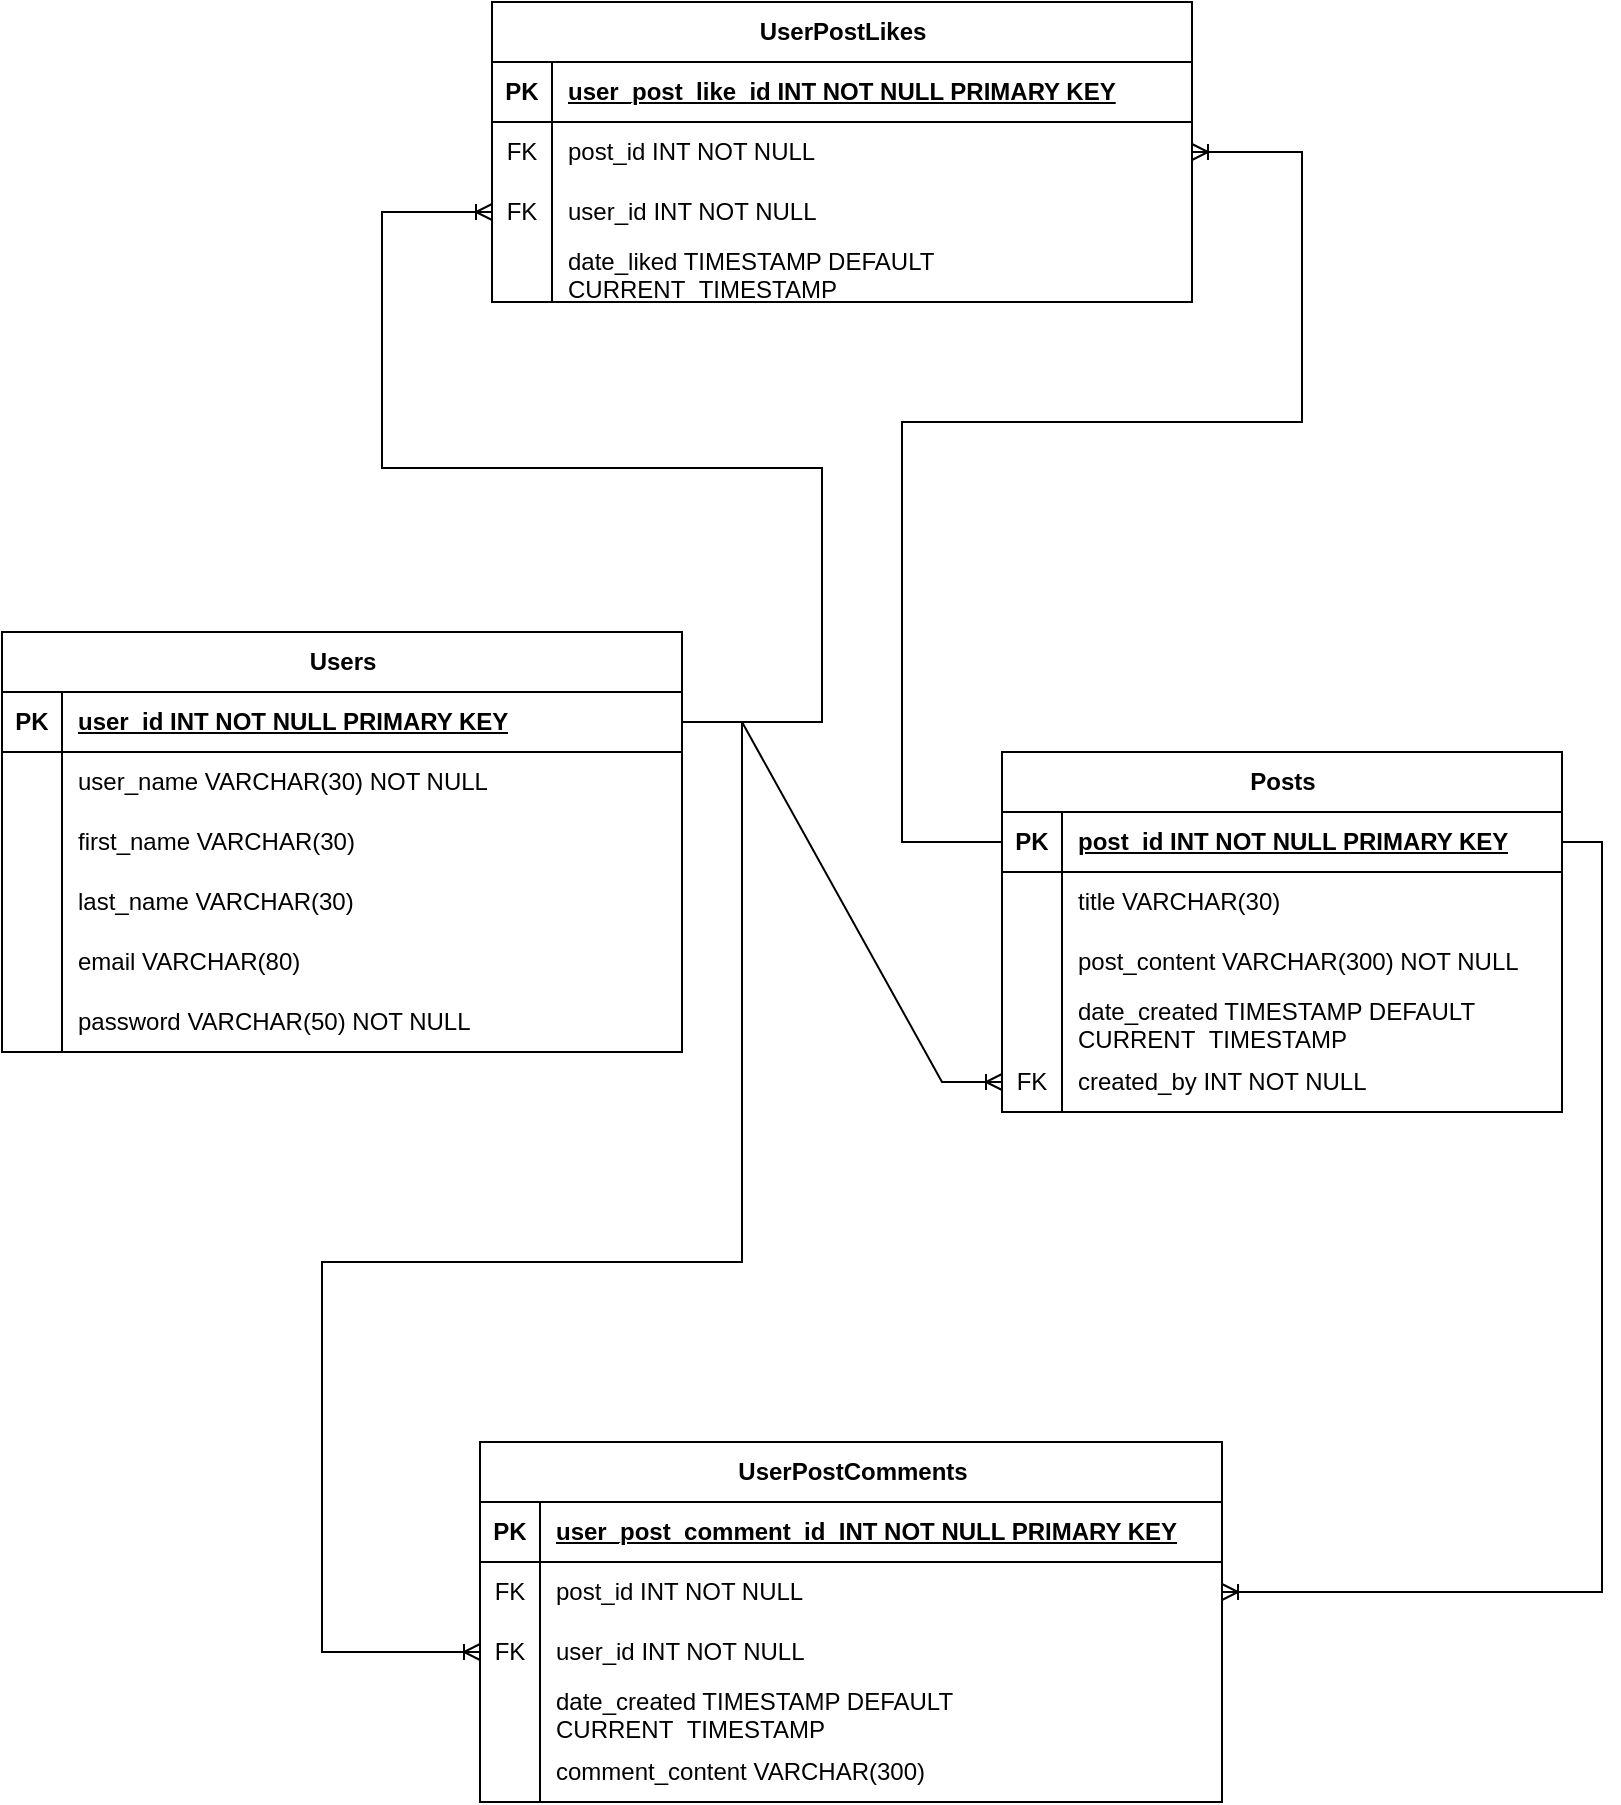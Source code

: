 <mxfile>
    <diagram name="Page-1" id="pibEjKhPcaX6O0pN79ag">
        <mxGraphModel dx="1780" dy="852" grid="1" gridSize="10" guides="1" tooltips="1" connect="1" arrows="1" fold="1" page="1" pageScale="1" pageWidth="827" pageHeight="1169" math="0" shadow="0">
            <root>
                <mxCell id="0"/>
                <mxCell id="1" parent="0"/>
                <mxCell id="at0uj0Hub4ulrattpFcq-1" value="Users" style="shape=table;startSize=30;container=1;collapsible=1;childLayout=tableLayout;fixedRows=1;rowLines=0;fontStyle=1;align=center;resizeLast=1;html=1;" parent="1" vertex="1">
                    <mxGeometry x="10" y="435" width="340" height="210" as="geometry"/>
                </mxCell>
                <mxCell id="at0uj0Hub4ulrattpFcq-2" value="" style="shape=tableRow;horizontal=0;startSize=0;swimlaneHead=0;swimlaneBody=0;fillColor=none;collapsible=0;dropTarget=0;points=[[0,0.5],[1,0.5]];portConstraint=eastwest;top=0;left=0;right=0;bottom=1;" parent="at0uj0Hub4ulrattpFcq-1" vertex="1">
                    <mxGeometry y="30" width="340" height="30" as="geometry"/>
                </mxCell>
                <mxCell id="at0uj0Hub4ulrattpFcq-3" value="PK" style="shape=partialRectangle;connectable=0;fillColor=none;top=0;left=0;bottom=0;right=0;fontStyle=1;overflow=hidden;whiteSpace=wrap;html=1;" parent="at0uj0Hub4ulrattpFcq-2" vertex="1">
                    <mxGeometry width="30" height="30" as="geometry">
                        <mxRectangle width="30" height="30" as="alternateBounds"/>
                    </mxGeometry>
                </mxCell>
                <mxCell id="at0uj0Hub4ulrattpFcq-4" value="user_id INT NOT NULL PRIMARY KEY" style="shape=partialRectangle;connectable=0;fillColor=none;top=0;left=0;bottom=0;right=0;align=left;spacingLeft=6;fontStyle=5;overflow=hidden;whiteSpace=wrap;html=1;" parent="at0uj0Hub4ulrattpFcq-2" vertex="1">
                    <mxGeometry x="30" width="310" height="30" as="geometry">
                        <mxRectangle width="310" height="30" as="alternateBounds"/>
                    </mxGeometry>
                </mxCell>
                <mxCell id="at0uj0Hub4ulrattpFcq-5" value="" style="shape=tableRow;horizontal=0;startSize=0;swimlaneHead=0;swimlaneBody=0;fillColor=none;collapsible=0;dropTarget=0;points=[[0,0.5],[1,0.5]];portConstraint=eastwest;top=0;left=0;right=0;bottom=0;" parent="at0uj0Hub4ulrattpFcq-1" vertex="1">
                    <mxGeometry y="60" width="340" height="30" as="geometry"/>
                </mxCell>
                <mxCell id="at0uj0Hub4ulrattpFcq-6" value="" style="shape=partialRectangle;connectable=0;fillColor=none;top=0;left=0;bottom=0;right=0;editable=1;overflow=hidden;whiteSpace=wrap;html=1;" parent="at0uj0Hub4ulrattpFcq-5" vertex="1">
                    <mxGeometry width="30" height="30" as="geometry">
                        <mxRectangle width="30" height="30" as="alternateBounds"/>
                    </mxGeometry>
                </mxCell>
                <mxCell id="at0uj0Hub4ulrattpFcq-7" value="user_name VARCHAR(30) NOT NULL" style="shape=partialRectangle;connectable=0;fillColor=none;top=0;left=0;bottom=0;right=0;align=left;spacingLeft=6;overflow=hidden;whiteSpace=wrap;html=1;" parent="at0uj0Hub4ulrattpFcq-5" vertex="1">
                    <mxGeometry x="30" width="310" height="30" as="geometry">
                        <mxRectangle width="310" height="30" as="alternateBounds"/>
                    </mxGeometry>
                </mxCell>
                <mxCell id="at0uj0Hub4ulrattpFcq-8" value="" style="shape=tableRow;horizontal=0;startSize=0;swimlaneHead=0;swimlaneBody=0;fillColor=none;collapsible=0;dropTarget=0;points=[[0,0.5],[1,0.5]];portConstraint=eastwest;top=0;left=0;right=0;bottom=0;" parent="at0uj0Hub4ulrattpFcq-1" vertex="1">
                    <mxGeometry y="90" width="340" height="30" as="geometry"/>
                </mxCell>
                <mxCell id="at0uj0Hub4ulrattpFcq-9" value="" style="shape=partialRectangle;connectable=0;fillColor=none;top=0;left=0;bottom=0;right=0;editable=1;overflow=hidden;whiteSpace=wrap;html=1;" parent="at0uj0Hub4ulrattpFcq-8" vertex="1">
                    <mxGeometry width="30" height="30" as="geometry">
                        <mxRectangle width="30" height="30" as="alternateBounds"/>
                    </mxGeometry>
                </mxCell>
                <mxCell id="at0uj0Hub4ulrattpFcq-10" value="first_name VARCHAR(30)" style="shape=partialRectangle;connectable=0;fillColor=none;top=0;left=0;bottom=0;right=0;align=left;spacingLeft=6;overflow=hidden;whiteSpace=wrap;html=1;" parent="at0uj0Hub4ulrattpFcq-8" vertex="1">
                    <mxGeometry x="30" width="310" height="30" as="geometry">
                        <mxRectangle width="310" height="30" as="alternateBounds"/>
                    </mxGeometry>
                </mxCell>
                <mxCell id="at0uj0Hub4ulrattpFcq-11" value="" style="shape=tableRow;horizontal=0;startSize=0;swimlaneHead=0;swimlaneBody=0;fillColor=none;collapsible=0;dropTarget=0;points=[[0,0.5],[1,0.5]];portConstraint=eastwest;top=0;left=0;right=0;bottom=0;" parent="at0uj0Hub4ulrattpFcq-1" vertex="1">
                    <mxGeometry y="120" width="340" height="30" as="geometry"/>
                </mxCell>
                <mxCell id="at0uj0Hub4ulrattpFcq-12" value="" style="shape=partialRectangle;connectable=0;fillColor=none;top=0;left=0;bottom=0;right=0;editable=1;overflow=hidden;whiteSpace=wrap;html=1;" parent="at0uj0Hub4ulrattpFcq-11" vertex="1">
                    <mxGeometry width="30" height="30" as="geometry">
                        <mxRectangle width="30" height="30" as="alternateBounds"/>
                    </mxGeometry>
                </mxCell>
                <mxCell id="at0uj0Hub4ulrattpFcq-13" value="last_name VARCHAR(30)" style="shape=partialRectangle;connectable=0;fillColor=none;top=0;left=0;bottom=0;right=0;align=left;spacingLeft=6;overflow=hidden;whiteSpace=wrap;html=1;" parent="at0uj0Hub4ulrattpFcq-11" vertex="1">
                    <mxGeometry x="30" width="310" height="30" as="geometry">
                        <mxRectangle width="310" height="30" as="alternateBounds"/>
                    </mxGeometry>
                </mxCell>
                <mxCell id="at0uj0Hub4ulrattpFcq-14" value="" style="shape=tableRow;horizontal=0;startSize=0;swimlaneHead=0;swimlaneBody=0;fillColor=none;collapsible=0;dropTarget=0;points=[[0,0.5],[1,0.5]];portConstraint=eastwest;top=0;left=0;right=0;bottom=0;" parent="at0uj0Hub4ulrattpFcq-1" vertex="1">
                    <mxGeometry y="150" width="340" height="30" as="geometry"/>
                </mxCell>
                <mxCell id="at0uj0Hub4ulrattpFcq-15" value="" style="shape=partialRectangle;connectable=0;fillColor=none;top=0;left=0;bottom=0;right=0;editable=1;overflow=hidden;whiteSpace=wrap;html=1;" parent="at0uj0Hub4ulrattpFcq-14" vertex="1">
                    <mxGeometry width="30" height="30" as="geometry">
                        <mxRectangle width="30" height="30" as="alternateBounds"/>
                    </mxGeometry>
                </mxCell>
                <mxCell id="at0uj0Hub4ulrattpFcq-16" value="email VARCHAR(80)" style="shape=partialRectangle;connectable=0;fillColor=none;top=0;left=0;bottom=0;right=0;align=left;spacingLeft=6;overflow=hidden;whiteSpace=wrap;html=1;" parent="at0uj0Hub4ulrattpFcq-14" vertex="1">
                    <mxGeometry x="30" width="310" height="30" as="geometry">
                        <mxRectangle width="310" height="30" as="alternateBounds"/>
                    </mxGeometry>
                </mxCell>
                <mxCell id="at0uj0Hub4ulrattpFcq-17" value="" style="shape=tableRow;horizontal=0;startSize=0;swimlaneHead=0;swimlaneBody=0;fillColor=none;collapsible=0;dropTarget=0;points=[[0,0.5],[1,0.5]];portConstraint=eastwest;top=0;left=0;right=0;bottom=0;" parent="at0uj0Hub4ulrattpFcq-1" vertex="1">
                    <mxGeometry y="180" width="340" height="30" as="geometry"/>
                </mxCell>
                <mxCell id="at0uj0Hub4ulrattpFcq-18" value="" style="shape=partialRectangle;connectable=0;fillColor=none;top=0;left=0;bottom=0;right=0;editable=1;overflow=hidden;whiteSpace=wrap;html=1;" parent="at0uj0Hub4ulrattpFcq-17" vertex="1">
                    <mxGeometry width="30" height="30" as="geometry">
                        <mxRectangle width="30" height="30" as="alternateBounds"/>
                    </mxGeometry>
                </mxCell>
                <mxCell id="at0uj0Hub4ulrattpFcq-19" value="password VARCHAR(50) NOT NULL" style="shape=partialRectangle;connectable=0;fillColor=none;top=0;left=0;bottom=0;right=0;align=left;spacingLeft=6;overflow=hidden;whiteSpace=wrap;html=1;" parent="at0uj0Hub4ulrattpFcq-17" vertex="1">
                    <mxGeometry x="30" width="310" height="30" as="geometry">
                        <mxRectangle width="310" height="30" as="alternateBounds"/>
                    </mxGeometry>
                </mxCell>
                <mxCell id="at0uj0Hub4ulrattpFcq-20" value="Posts" style="shape=table;startSize=30;container=1;collapsible=1;childLayout=tableLayout;fixedRows=1;rowLines=0;fontStyle=1;align=center;resizeLast=1;html=1;" parent="1" vertex="1">
                    <mxGeometry x="510" y="495" width="280" height="180" as="geometry"/>
                </mxCell>
                <mxCell id="at0uj0Hub4ulrattpFcq-21" value="" style="shape=tableRow;horizontal=0;startSize=0;swimlaneHead=0;swimlaneBody=0;fillColor=none;collapsible=0;dropTarget=0;points=[[0,0.5],[1,0.5]];portConstraint=eastwest;top=0;left=0;right=0;bottom=1;" parent="at0uj0Hub4ulrattpFcq-20" vertex="1">
                    <mxGeometry y="30" width="280" height="30" as="geometry"/>
                </mxCell>
                <mxCell id="at0uj0Hub4ulrattpFcq-22" value="PK" style="shape=partialRectangle;connectable=0;fillColor=none;top=0;left=0;bottom=0;right=0;fontStyle=1;overflow=hidden;whiteSpace=wrap;html=1;" parent="at0uj0Hub4ulrattpFcq-21" vertex="1">
                    <mxGeometry width="30" height="30" as="geometry">
                        <mxRectangle width="30" height="30" as="alternateBounds"/>
                    </mxGeometry>
                </mxCell>
                <mxCell id="at0uj0Hub4ulrattpFcq-23" value="post_id INT NOT NULL PRIMARY KEY" style="shape=partialRectangle;connectable=0;fillColor=none;top=0;left=0;bottom=0;right=0;align=left;spacingLeft=6;fontStyle=5;overflow=hidden;whiteSpace=wrap;html=1;" parent="at0uj0Hub4ulrattpFcq-21" vertex="1">
                    <mxGeometry x="30" width="250" height="30" as="geometry">
                        <mxRectangle width="250" height="30" as="alternateBounds"/>
                    </mxGeometry>
                </mxCell>
                <mxCell id="at0uj0Hub4ulrattpFcq-24" value="" style="shape=tableRow;horizontal=0;startSize=0;swimlaneHead=0;swimlaneBody=0;fillColor=none;collapsible=0;dropTarget=0;points=[[0,0.5],[1,0.5]];portConstraint=eastwest;top=0;left=0;right=0;bottom=0;" parent="at0uj0Hub4ulrattpFcq-20" vertex="1">
                    <mxGeometry y="60" width="280" height="30" as="geometry"/>
                </mxCell>
                <mxCell id="at0uj0Hub4ulrattpFcq-25" value="" style="shape=partialRectangle;connectable=0;fillColor=none;top=0;left=0;bottom=0;right=0;editable=1;overflow=hidden;whiteSpace=wrap;html=1;" parent="at0uj0Hub4ulrattpFcq-24" vertex="1">
                    <mxGeometry width="30" height="30" as="geometry">
                        <mxRectangle width="30" height="30" as="alternateBounds"/>
                    </mxGeometry>
                </mxCell>
                <mxCell id="at0uj0Hub4ulrattpFcq-26" value="title VARCHAR(30)" style="shape=partialRectangle;connectable=0;fillColor=none;top=0;left=0;bottom=0;right=0;align=left;spacingLeft=6;overflow=hidden;whiteSpace=wrap;html=1;" parent="at0uj0Hub4ulrattpFcq-24" vertex="1">
                    <mxGeometry x="30" width="250" height="30" as="geometry">
                        <mxRectangle width="250" height="30" as="alternateBounds"/>
                    </mxGeometry>
                </mxCell>
                <mxCell id="at0uj0Hub4ulrattpFcq-27" value="" style="shape=tableRow;horizontal=0;startSize=0;swimlaneHead=0;swimlaneBody=0;fillColor=none;collapsible=0;dropTarget=0;points=[[0,0.5],[1,0.5]];portConstraint=eastwest;top=0;left=0;right=0;bottom=0;" parent="at0uj0Hub4ulrattpFcq-20" vertex="1">
                    <mxGeometry y="90" width="280" height="30" as="geometry"/>
                </mxCell>
                <mxCell id="at0uj0Hub4ulrattpFcq-28" value="" style="shape=partialRectangle;connectable=0;fillColor=none;top=0;left=0;bottom=0;right=0;editable=1;overflow=hidden;whiteSpace=wrap;html=1;" parent="at0uj0Hub4ulrattpFcq-27" vertex="1">
                    <mxGeometry width="30" height="30" as="geometry">
                        <mxRectangle width="30" height="30" as="alternateBounds"/>
                    </mxGeometry>
                </mxCell>
                <mxCell id="at0uj0Hub4ulrattpFcq-29" value="post_content VARCHAR(300) NOT NULL" style="shape=partialRectangle;connectable=0;fillColor=none;top=0;left=0;bottom=0;right=0;align=left;spacingLeft=6;overflow=hidden;whiteSpace=wrap;html=1;" parent="at0uj0Hub4ulrattpFcq-27" vertex="1">
                    <mxGeometry x="30" width="250" height="30" as="geometry">
                        <mxRectangle width="250" height="30" as="alternateBounds"/>
                    </mxGeometry>
                </mxCell>
                <mxCell id="at0uj0Hub4ulrattpFcq-30" value="" style="shape=tableRow;horizontal=0;startSize=0;swimlaneHead=0;swimlaneBody=0;fillColor=none;collapsible=0;dropTarget=0;points=[[0,0.5],[1,0.5]];portConstraint=eastwest;top=0;left=0;right=0;bottom=0;" parent="at0uj0Hub4ulrattpFcq-20" vertex="1">
                    <mxGeometry y="120" width="280" height="30" as="geometry"/>
                </mxCell>
                <mxCell id="at0uj0Hub4ulrattpFcq-31" value="" style="shape=partialRectangle;connectable=0;fillColor=none;top=0;left=0;bottom=0;right=0;editable=1;overflow=hidden;whiteSpace=wrap;html=1;" parent="at0uj0Hub4ulrattpFcq-30" vertex="1">
                    <mxGeometry width="30" height="30" as="geometry">
                        <mxRectangle width="30" height="30" as="alternateBounds"/>
                    </mxGeometry>
                </mxCell>
                <mxCell id="at0uj0Hub4ulrattpFcq-32" value="date_created TIMESTAMP DEFAULT CURRENT_TIMESTAMP" style="shape=partialRectangle;connectable=0;fillColor=none;top=0;left=0;bottom=0;right=0;align=left;spacingLeft=6;overflow=hidden;whiteSpace=wrap;html=1;" parent="at0uj0Hub4ulrattpFcq-30" vertex="1">
                    <mxGeometry x="30" width="250" height="30" as="geometry">
                        <mxRectangle width="250" height="30" as="alternateBounds"/>
                    </mxGeometry>
                </mxCell>
                <mxCell id="at0uj0Hub4ulrattpFcq-33" value="" style="shape=tableRow;horizontal=0;startSize=0;swimlaneHead=0;swimlaneBody=0;fillColor=none;collapsible=0;dropTarget=0;points=[[0,0.5],[1,0.5]];portConstraint=eastwest;top=0;left=0;right=0;bottom=0;" parent="at0uj0Hub4ulrattpFcq-20" vertex="1">
                    <mxGeometry y="150" width="280" height="30" as="geometry"/>
                </mxCell>
                <mxCell id="at0uj0Hub4ulrattpFcq-34" value="FK" style="shape=partialRectangle;connectable=0;fillColor=none;top=0;left=0;bottom=0;right=0;editable=1;overflow=hidden;whiteSpace=wrap;html=1;" parent="at0uj0Hub4ulrattpFcq-33" vertex="1">
                    <mxGeometry width="30" height="30" as="geometry">
                        <mxRectangle width="30" height="30" as="alternateBounds"/>
                    </mxGeometry>
                </mxCell>
                <mxCell id="at0uj0Hub4ulrattpFcq-35" value="created_by INT NOT NULL" style="shape=partialRectangle;connectable=0;fillColor=none;top=0;left=0;bottom=0;right=0;align=left;spacingLeft=6;overflow=hidden;whiteSpace=wrap;html=1;" parent="at0uj0Hub4ulrattpFcq-33" vertex="1">
                    <mxGeometry x="30" width="250" height="30" as="geometry">
                        <mxRectangle width="250" height="30" as="alternateBounds"/>
                    </mxGeometry>
                </mxCell>
                <mxCell id="at0uj0Hub4ulrattpFcq-36" value="UserPostLikes" style="shape=table;startSize=30;container=1;collapsible=1;childLayout=tableLayout;fixedRows=1;rowLines=0;fontStyle=1;align=center;resizeLast=1;html=1;" parent="1" vertex="1">
                    <mxGeometry x="255" y="120" width="350" height="150" as="geometry"/>
                </mxCell>
                <mxCell id="at0uj0Hub4ulrattpFcq-37" value="" style="shape=tableRow;horizontal=0;startSize=0;swimlaneHead=0;swimlaneBody=0;fillColor=none;collapsible=0;dropTarget=0;points=[[0,0.5],[1,0.5]];portConstraint=eastwest;top=0;left=0;right=0;bottom=1;" parent="at0uj0Hub4ulrattpFcq-36" vertex="1">
                    <mxGeometry y="30" width="350" height="30" as="geometry"/>
                </mxCell>
                <mxCell id="at0uj0Hub4ulrattpFcq-38" value="PK" style="shape=partialRectangle;connectable=0;fillColor=none;top=0;left=0;bottom=0;right=0;fontStyle=1;overflow=hidden;whiteSpace=wrap;html=1;" parent="at0uj0Hub4ulrattpFcq-37" vertex="1">
                    <mxGeometry width="30" height="30" as="geometry">
                        <mxRectangle width="30" height="30" as="alternateBounds"/>
                    </mxGeometry>
                </mxCell>
                <mxCell id="at0uj0Hub4ulrattpFcq-39" value="user_post_like_id INT NOT NULL PRIMARY KEY" style="shape=partialRectangle;connectable=0;fillColor=none;top=0;left=0;bottom=0;right=0;align=left;spacingLeft=6;fontStyle=5;overflow=hidden;whiteSpace=wrap;html=1;" parent="at0uj0Hub4ulrattpFcq-37" vertex="1">
                    <mxGeometry x="30" width="320" height="30" as="geometry">
                        <mxRectangle width="320" height="30" as="alternateBounds"/>
                    </mxGeometry>
                </mxCell>
                <mxCell id="at0uj0Hub4ulrattpFcq-40" value="" style="shape=tableRow;horizontal=0;startSize=0;swimlaneHead=0;swimlaneBody=0;fillColor=none;collapsible=0;dropTarget=0;points=[[0,0.5],[1,0.5]];portConstraint=eastwest;top=0;left=0;right=0;bottom=0;" parent="at0uj0Hub4ulrattpFcq-36" vertex="1">
                    <mxGeometry y="60" width="350" height="30" as="geometry"/>
                </mxCell>
                <mxCell id="at0uj0Hub4ulrattpFcq-41" value="FK" style="shape=partialRectangle;connectable=0;fillColor=none;top=0;left=0;bottom=0;right=0;editable=1;overflow=hidden;whiteSpace=wrap;html=1;" parent="at0uj0Hub4ulrattpFcq-40" vertex="1">
                    <mxGeometry width="30" height="30" as="geometry">
                        <mxRectangle width="30" height="30" as="alternateBounds"/>
                    </mxGeometry>
                </mxCell>
                <mxCell id="at0uj0Hub4ulrattpFcq-42" value="post_id INT NOT NULL" style="shape=partialRectangle;connectable=0;fillColor=none;top=0;left=0;bottom=0;right=0;align=left;spacingLeft=6;overflow=hidden;whiteSpace=wrap;html=1;" parent="at0uj0Hub4ulrattpFcq-40" vertex="1">
                    <mxGeometry x="30" width="320" height="30" as="geometry">
                        <mxRectangle width="320" height="30" as="alternateBounds"/>
                    </mxGeometry>
                </mxCell>
                <mxCell id="at0uj0Hub4ulrattpFcq-43" value="" style="shape=tableRow;horizontal=0;startSize=0;swimlaneHead=0;swimlaneBody=0;fillColor=none;collapsible=0;dropTarget=0;points=[[0,0.5],[1,0.5]];portConstraint=eastwest;top=0;left=0;right=0;bottom=0;" parent="at0uj0Hub4ulrattpFcq-36" vertex="1">
                    <mxGeometry y="90" width="350" height="30" as="geometry"/>
                </mxCell>
                <mxCell id="at0uj0Hub4ulrattpFcq-44" value="FK" style="shape=partialRectangle;connectable=0;fillColor=none;top=0;left=0;bottom=0;right=0;editable=1;overflow=hidden;whiteSpace=wrap;html=1;" parent="at0uj0Hub4ulrattpFcq-43" vertex="1">
                    <mxGeometry width="30" height="30" as="geometry">
                        <mxRectangle width="30" height="30" as="alternateBounds"/>
                    </mxGeometry>
                </mxCell>
                <mxCell id="at0uj0Hub4ulrattpFcq-45" value="user_id INT NOT NULL" style="shape=partialRectangle;connectable=0;fillColor=none;top=0;left=0;bottom=0;right=0;align=left;spacingLeft=6;overflow=hidden;whiteSpace=wrap;html=1;" parent="at0uj0Hub4ulrattpFcq-43" vertex="1">
                    <mxGeometry x="30" width="320" height="30" as="geometry">
                        <mxRectangle width="320" height="30" as="alternateBounds"/>
                    </mxGeometry>
                </mxCell>
                <mxCell id="at0uj0Hub4ulrattpFcq-46" value="" style="shape=tableRow;horizontal=0;startSize=0;swimlaneHead=0;swimlaneBody=0;fillColor=none;collapsible=0;dropTarget=0;points=[[0,0.5],[1,0.5]];portConstraint=eastwest;top=0;left=0;right=0;bottom=0;" parent="at0uj0Hub4ulrattpFcq-36" vertex="1">
                    <mxGeometry y="120" width="350" height="30" as="geometry"/>
                </mxCell>
                <mxCell id="at0uj0Hub4ulrattpFcq-47" value="" style="shape=partialRectangle;connectable=0;fillColor=none;top=0;left=0;bottom=0;right=0;editable=1;overflow=hidden;whiteSpace=wrap;html=1;" parent="at0uj0Hub4ulrattpFcq-46" vertex="1">
                    <mxGeometry width="30" height="30" as="geometry">
                        <mxRectangle width="30" height="30" as="alternateBounds"/>
                    </mxGeometry>
                </mxCell>
                <mxCell id="at0uj0Hub4ulrattpFcq-48" value="date_liked TIMESTAMP DEFAULT CURRENT_TIMESTAMP" style="shape=partialRectangle;connectable=0;fillColor=none;top=0;left=0;bottom=0;right=0;align=left;spacingLeft=6;overflow=hidden;whiteSpace=wrap;html=1;" parent="at0uj0Hub4ulrattpFcq-46" vertex="1">
                    <mxGeometry x="30" width="320" height="30" as="geometry">
                        <mxRectangle width="320" height="30" as="alternateBounds"/>
                    </mxGeometry>
                </mxCell>
                <mxCell id="at0uj0Hub4ulrattpFcq-49" value="" style="edgeStyle=entityRelationEdgeStyle;fontSize=12;html=1;endArrow=ERoneToMany;rounded=0;exitX=1;exitY=0.5;exitDx=0;exitDy=0;entryX=0;entryY=0.5;entryDx=0;entryDy=0;" parent="1" source="at0uj0Hub4ulrattpFcq-2" target="at0uj0Hub4ulrattpFcq-33" edge="1">
                    <mxGeometry width="100" height="100" relative="1" as="geometry">
                        <mxPoint x="220" y="580" as="sourcePoint"/>
                        <mxPoint x="320" y="480" as="targetPoint"/>
                    </mxGeometry>
                </mxCell>
                <mxCell id="at0uj0Hub4ulrattpFcq-50" value="" style="edgeStyle=orthogonalEdgeStyle;fontSize=12;html=1;endArrow=ERoneToMany;rounded=0;exitX=1;exitY=0.5;exitDx=0;exitDy=0;entryX=0;entryY=0.5;entryDx=0;entryDy=0;elbow=vertical;" parent="1" source="at0uj0Hub4ulrattpFcq-2" target="at0uj0Hub4ulrattpFcq-43" edge="1">
                    <mxGeometry width="100" height="100" relative="1" as="geometry">
                        <mxPoint x="220" y="580" as="sourcePoint"/>
                        <mxPoint x="320" y="480" as="targetPoint"/>
                        <Array as="points">
                            <mxPoint x="420" y="480"/>
                            <mxPoint x="420" y="353"/>
                            <mxPoint x="200" y="353"/>
                            <mxPoint x="200" y="225"/>
                        </Array>
                    </mxGeometry>
                </mxCell>
                <mxCell id="at0uj0Hub4ulrattpFcq-51" value="" style="edgeStyle=orthogonalEdgeStyle;fontSize=12;html=1;endArrow=ERoneToMany;rounded=0;exitX=0;exitY=0.5;exitDx=0;exitDy=0;entryX=1;entryY=0.5;entryDx=0;entryDy=0;" parent="1" source="at0uj0Hub4ulrattpFcq-21" target="at0uj0Hub4ulrattpFcq-40" edge="1">
                    <mxGeometry width="100" height="100" relative="1" as="geometry">
                        <mxPoint x="690" y="290" as="sourcePoint"/>
                        <mxPoint x="680" y="720" as="targetPoint"/>
                        <Array as="points">
                            <mxPoint x="460" y="540"/>
                            <mxPoint x="460" y="330"/>
                            <mxPoint x="660" y="330"/>
                            <mxPoint x="660" y="195"/>
                        </Array>
                    </mxGeometry>
                </mxCell>
                <mxCell id="at0uj0Hub4ulrattpFcq-52" value="UserPostComments" style="shape=table;startSize=30;container=1;collapsible=1;childLayout=tableLayout;fixedRows=1;rowLines=0;fontStyle=1;align=center;resizeLast=1;html=1;" parent="1" vertex="1">
                    <mxGeometry x="249" y="840" width="371" height="180" as="geometry">
                        <mxRectangle x="249" y="840" width="160" height="30" as="alternateBounds"/>
                    </mxGeometry>
                </mxCell>
                <mxCell id="at0uj0Hub4ulrattpFcq-53" value="" style="shape=tableRow;horizontal=0;startSize=0;swimlaneHead=0;swimlaneBody=0;fillColor=none;collapsible=0;dropTarget=0;points=[[0,0.5],[1,0.5]];portConstraint=eastwest;top=0;left=0;right=0;bottom=1;" parent="at0uj0Hub4ulrattpFcq-52" vertex="1">
                    <mxGeometry y="30" width="371" height="30" as="geometry"/>
                </mxCell>
                <mxCell id="at0uj0Hub4ulrattpFcq-54" value="PK" style="shape=partialRectangle;connectable=0;fillColor=none;top=0;left=0;bottom=0;right=0;fontStyle=1;overflow=hidden;whiteSpace=wrap;html=1;" parent="at0uj0Hub4ulrattpFcq-53" vertex="1">
                    <mxGeometry width="30" height="30" as="geometry">
                        <mxRectangle width="30" height="30" as="alternateBounds"/>
                    </mxGeometry>
                </mxCell>
                <mxCell id="at0uj0Hub4ulrattpFcq-55" value="user_post_comment_id&amp;nbsp;&amp;nbsp;INT NOT NULL PRIMARY KEY" style="shape=partialRectangle;connectable=0;fillColor=none;top=0;left=0;bottom=0;right=0;align=left;spacingLeft=6;fontStyle=5;overflow=hidden;whiteSpace=wrap;html=1;" parent="at0uj0Hub4ulrattpFcq-53" vertex="1">
                    <mxGeometry x="30" width="341" height="30" as="geometry">
                        <mxRectangle width="341" height="30" as="alternateBounds"/>
                    </mxGeometry>
                </mxCell>
                <mxCell id="at0uj0Hub4ulrattpFcq-56" value="" style="shape=tableRow;horizontal=0;startSize=0;swimlaneHead=0;swimlaneBody=0;fillColor=none;collapsible=0;dropTarget=0;points=[[0,0.5],[1,0.5]];portConstraint=eastwest;top=0;left=0;right=0;bottom=0;" parent="at0uj0Hub4ulrattpFcq-52" vertex="1">
                    <mxGeometry y="60" width="371" height="30" as="geometry"/>
                </mxCell>
                <mxCell id="at0uj0Hub4ulrattpFcq-57" value="FK" style="shape=partialRectangle;connectable=0;fillColor=none;top=0;left=0;bottom=0;right=0;editable=1;overflow=hidden;whiteSpace=wrap;html=1;" parent="at0uj0Hub4ulrattpFcq-56" vertex="1">
                    <mxGeometry width="30" height="30" as="geometry">
                        <mxRectangle width="30" height="30" as="alternateBounds"/>
                    </mxGeometry>
                </mxCell>
                <mxCell id="at0uj0Hub4ulrattpFcq-58" value="post_id INT NOT NULL" style="shape=partialRectangle;connectable=0;fillColor=none;top=0;left=0;bottom=0;right=0;align=left;spacingLeft=6;overflow=hidden;whiteSpace=wrap;html=1;" parent="at0uj0Hub4ulrattpFcq-56" vertex="1">
                    <mxGeometry x="30" width="341" height="30" as="geometry">
                        <mxRectangle width="341" height="30" as="alternateBounds"/>
                    </mxGeometry>
                </mxCell>
                <mxCell id="at0uj0Hub4ulrattpFcq-59" value="" style="shape=tableRow;horizontal=0;startSize=0;swimlaneHead=0;swimlaneBody=0;fillColor=none;collapsible=0;dropTarget=0;points=[[0,0.5],[1,0.5]];portConstraint=eastwest;top=0;left=0;right=0;bottom=0;" parent="at0uj0Hub4ulrattpFcq-52" vertex="1">
                    <mxGeometry y="90" width="371" height="30" as="geometry"/>
                </mxCell>
                <mxCell id="at0uj0Hub4ulrattpFcq-60" value="FK" style="shape=partialRectangle;connectable=0;fillColor=none;top=0;left=0;bottom=0;right=0;editable=1;overflow=hidden;whiteSpace=wrap;html=1;" parent="at0uj0Hub4ulrattpFcq-59" vertex="1">
                    <mxGeometry width="30" height="30" as="geometry">
                        <mxRectangle width="30" height="30" as="alternateBounds"/>
                    </mxGeometry>
                </mxCell>
                <mxCell id="at0uj0Hub4ulrattpFcq-61" value="user_id INT NOT NULL" style="shape=partialRectangle;connectable=0;fillColor=none;top=0;left=0;bottom=0;right=0;align=left;spacingLeft=6;overflow=hidden;whiteSpace=wrap;html=1;" parent="at0uj0Hub4ulrattpFcq-59" vertex="1">
                    <mxGeometry x="30" width="341" height="30" as="geometry">
                        <mxRectangle width="341" height="30" as="alternateBounds"/>
                    </mxGeometry>
                </mxCell>
                <mxCell id="at0uj0Hub4ulrattpFcq-62" value="" style="shape=tableRow;horizontal=0;startSize=0;swimlaneHead=0;swimlaneBody=0;fillColor=none;collapsible=0;dropTarget=0;points=[[0,0.5],[1,0.5]];portConstraint=eastwest;top=0;left=0;right=0;bottom=0;" parent="at0uj0Hub4ulrattpFcq-52" vertex="1">
                    <mxGeometry y="120" width="371" height="30" as="geometry"/>
                </mxCell>
                <mxCell id="at0uj0Hub4ulrattpFcq-63" value="" style="shape=partialRectangle;connectable=0;fillColor=none;top=0;left=0;bottom=0;right=0;editable=1;overflow=hidden;whiteSpace=wrap;html=1;" parent="at0uj0Hub4ulrattpFcq-62" vertex="1">
                    <mxGeometry width="30" height="30" as="geometry">
                        <mxRectangle width="30" height="30" as="alternateBounds"/>
                    </mxGeometry>
                </mxCell>
                <mxCell id="at0uj0Hub4ulrattpFcq-64" value="date_created TIMESTAMP DEFAULT CURRENT_TIMESTAMP" style="shape=partialRectangle;connectable=0;fillColor=none;top=0;left=0;bottom=0;right=0;align=left;spacingLeft=6;overflow=hidden;whiteSpace=wrap;html=1;" parent="at0uj0Hub4ulrattpFcq-62" vertex="1">
                    <mxGeometry x="30" width="341" height="30" as="geometry">
                        <mxRectangle width="341" height="30" as="alternateBounds"/>
                    </mxGeometry>
                </mxCell>
                <mxCell id="at0uj0Hub4ulrattpFcq-65" value="" style="shape=tableRow;horizontal=0;startSize=0;swimlaneHead=0;swimlaneBody=0;fillColor=none;collapsible=0;dropTarget=0;points=[[0,0.5],[1,0.5]];portConstraint=eastwest;top=0;left=0;right=0;bottom=0;" parent="at0uj0Hub4ulrattpFcq-52" vertex="1">
                    <mxGeometry y="150" width="371" height="30" as="geometry"/>
                </mxCell>
                <mxCell id="at0uj0Hub4ulrattpFcq-66" value="" style="shape=partialRectangle;connectable=0;fillColor=none;top=0;left=0;bottom=0;right=0;editable=1;overflow=hidden;whiteSpace=wrap;html=1;" parent="at0uj0Hub4ulrattpFcq-65" vertex="1">
                    <mxGeometry width="30" height="30" as="geometry">
                        <mxRectangle width="30" height="30" as="alternateBounds"/>
                    </mxGeometry>
                </mxCell>
                <mxCell id="at0uj0Hub4ulrattpFcq-67" value="comment_content VARCHAR(300)" style="shape=partialRectangle;connectable=0;fillColor=none;top=0;left=0;bottom=0;right=0;align=left;spacingLeft=6;overflow=hidden;whiteSpace=wrap;html=1;" parent="at0uj0Hub4ulrattpFcq-65" vertex="1">
                    <mxGeometry x="30" width="341" height="30" as="geometry">
                        <mxRectangle width="341" height="30" as="alternateBounds"/>
                    </mxGeometry>
                </mxCell>
                <mxCell id="at0uj0Hub4ulrattpFcq-68" value="" style="edgeStyle=orthogonalEdgeStyle;fontSize=12;html=1;endArrow=ERoneToMany;rounded=0;exitX=1;exitY=0.5;exitDx=0;exitDy=0;entryX=0;entryY=0.5;entryDx=0;entryDy=0;" parent="1" source="at0uj0Hub4ulrattpFcq-2" target="at0uj0Hub4ulrattpFcq-59" edge="1">
                    <mxGeometry width="100" height="100" relative="1" as="geometry">
                        <mxPoint x="270" y="620" as="sourcePoint"/>
                        <mxPoint x="370" y="520" as="targetPoint"/>
                        <Array as="points">
                            <mxPoint x="380" y="480"/>
                            <mxPoint x="380" y="750"/>
                            <mxPoint x="170" y="750"/>
                            <mxPoint x="170" y="945"/>
                        </Array>
                    </mxGeometry>
                </mxCell>
                <mxCell id="at0uj0Hub4ulrattpFcq-69" value="" style="edgeStyle=elbowEdgeStyle;fontSize=12;html=1;endArrow=ERoneToMany;rounded=0;exitX=1;exitY=0.5;exitDx=0;exitDy=0;entryX=1;entryY=0.5;entryDx=0;entryDy=0;" parent="1" source="at0uj0Hub4ulrattpFcq-21" target="at0uj0Hub4ulrattpFcq-56" edge="1">
                    <mxGeometry width="100" height="100" relative="1" as="geometry">
                        <mxPoint x="250" y="670" as="sourcePoint"/>
                        <mxPoint x="550" y="740" as="targetPoint"/>
                        <Array as="points">
                            <mxPoint x="810" y="720"/>
                        </Array>
                    </mxGeometry>
                </mxCell>
            </root>
        </mxGraphModel>
    </diagram>
</mxfile>